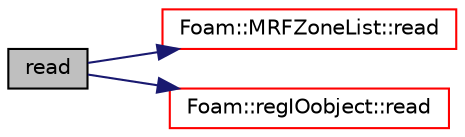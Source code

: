 digraph "read"
{
  bgcolor="transparent";
  edge [fontname="Helvetica",fontsize="10",labelfontname="Helvetica",labelfontsize="10"];
  node [fontname="Helvetica",fontsize="10",shape=record];
  rankdir="LR";
  Node99 [label="read",height=0.2,width=0.4,color="black", fillcolor="grey75", style="filled", fontcolor="black"];
  Node99 -> Node100 [color="midnightblue",fontsize="10",style="solid",fontname="Helvetica"];
  Node100 [label="Foam::MRFZoneList::read",height=0.2,width=0.4,color="red",URL="$a22685.html#a6ce0c64db98eb6144d363dbfc86104eb",tooltip="Read dictionary. "];
  Node99 -> Node160 [color="midnightblue",fontsize="10",style="solid",fontname="Helvetica"];
  Node160 [label="Foam::regIOobject::read",height=0.2,width=0.4,color="red",URL="$a27441.html#af816873151ddb0126e98bb2f914d8ed5",tooltip="Read object. "];
}
